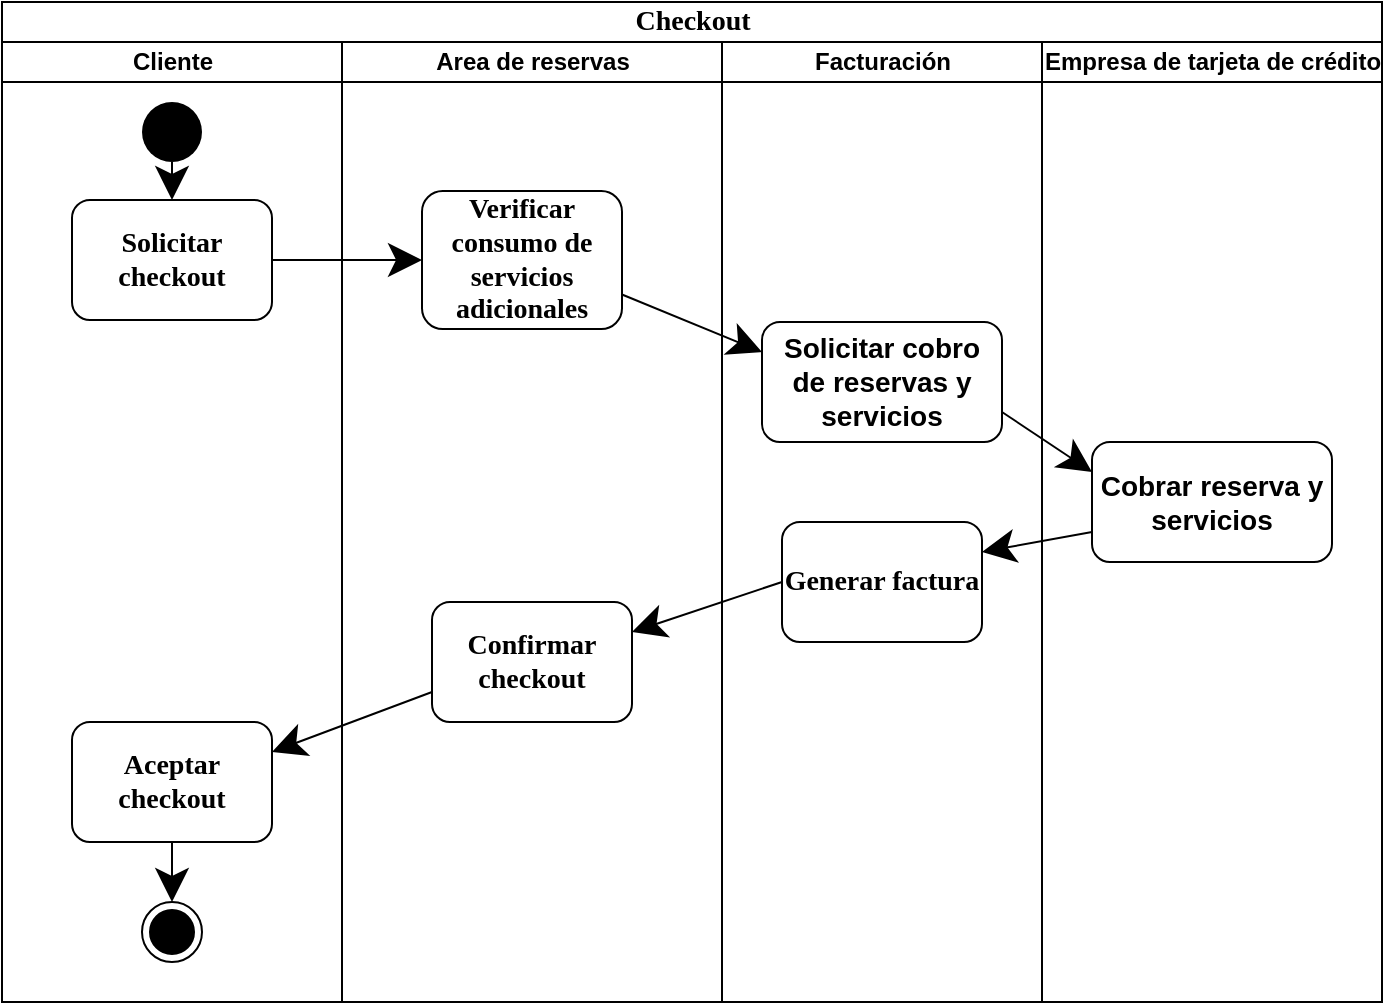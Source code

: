 <mxfile version="15.4.3" type="device"><diagram id="U4vW8UDAicuZt0DrqwQ2" name="Page-1"><mxGraphModel dx="1038" dy="547" grid="1" gridSize="10" guides="1" tooltips="1" connect="1" arrows="1" fold="1" page="1" pageScale="1" pageWidth="850" pageHeight="1100" math="0" shadow="0"><root><mxCell id="0"/><mxCell id="1" parent="0"/><mxCell id="iO6W7mfAsE4J1EPlLGaQ-1" value="&lt;font style=&quot;font-size: 14px&quot;&gt;Checkout&lt;/font&gt;" style="swimlane;html=1;childLayout=stackLayout;startSize=20;rounded=0;shadow=0;labelBackgroundColor=none;strokeWidth=1;fontFamily=Verdana;fontSize=8;align=center;" vertex="1" parent="1"><mxGeometry x="70" y="40" width="690" height="500" as="geometry"/></mxCell><mxCell id="iO6W7mfAsE4J1EPlLGaQ-2" value="Cliente" style="swimlane;html=1;startSize=20;" vertex="1" parent="iO6W7mfAsE4J1EPlLGaQ-1"><mxGeometry y="20" width="170" height="480" as="geometry"/></mxCell><mxCell id="iO6W7mfAsE4J1EPlLGaQ-3" value="Solicitar checkout" style="rounded=1;whiteSpace=wrap;html=1;shadow=0;labelBackgroundColor=none;strokeWidth=1;fontFamily=Verdana;fontSize=14;align=center;fontStyle=1" vertex="1" parent="iO6W7mfAsE4J1EPlLGaQ-2"><mxGeometry x="35" y="79" width="100" height="60" as="geometry"/></mxCell><mxCell id="iO6W7mfAsE4J1EPlLGaQ-4" value="" style="ellipse;fillColor=#000000;strokeColor=none;hachureGap=4;pointerEvents=0;" vertex="1" parent="iO6W7mfAsE4J1EPlLGaQ-2"><mxGeometry x="70" y="30" width="30" height="30" as="geometry"/></mxCell><mxCell id="iO6W7mfAsE4J1EPlLGaQ-5" value="" style="endArrow=classic;html=1;startSize=14;endSize=14;sourcePerimeterSpacing=8;targetPerimeterSpacing=8;exitX=0.5;exitY=1;exitDx=0;exitDy=0;entryX=0.5;entryY=0;entryDx=0;entryDy=0;" edge="1" parent="iO6W7mfAsE4J1EPlLGaQ-2" source="iO6W7mfAsE4J1EPlLGaQ-4" target="iO6W7mfAsE4J1EPlLGaQ-3"><mxGeometry width="50" height="50" relative="1" as="geometry"><mxPoint x="-5" y="74" as="sourcePoint"/><mxPoint x="315" y="184" as="targetPoint"/></mxGeometry></mxCell><mxCell id="iO6W7mfAsE4J1EPlLGaQ-12" value="Aceptar checkout" style="rounded=1;whiteSpace=wrap;html=1;shadow=0;labelBackgroundColor=none;strokeWidth=1;fontFamily=Verdana;fontSize=14;align=center;fontStyle=1" vertex="1" parent="iO6W7mfAsE4J1EPlLGaQ-2"><mxGeometry x="35" y="340" width="100" height="60" as="geometry"/></mxCell><mxCell id="iO6W7mfAsE4J1EPlLGaQ-13" value="" style="ellipse;html=1;shape=endState;fillColor=#000000;strokeColor=#000000;hachureGap=4;pointerEvents=0;" vertex="1" parent="iO6W7mfAsE4J1EPlLGaQ-2"><mxGeometry x="70" y="430" width="30" height="30" as="geometry"/></mxCell><mxCell id="iO6W7mfAsE4J1EPlLGaQ-14" value="" style="endArrow=classic;html=1;startSize=14;endSize=14;sourcePerimeterSpacing=8;targetPerimeterSpacing=8;exitX=0.5;exitY=1;exitDx=0;exitDy=0;entryX=0.5;entryY=0;entryDx=0;entryDy=0;" edge="1" parent="iO6W7mfAsE4J1EPlLGaQ-2" source="iO6W7mfAsE4J1EPlLGaQ-12" target="iO6W7mfAsE4J1EPlLGaQ-13"><mxGeometry width="50" height="50" relative="1" as="geometry"><mxPoint x="240" y="354" as="sourcePoint"/><mxPoint x="235" y="384" as="targetPoint"/></mxGeometry></mxCell><mxCell id="iO6W7mfAsE4J1EPlLGaQ-16" value="Area de reservas" style="swimlane;html=1;startSize=20;" vertex="1" parent="iO6W7mfAsE4J1EPlLGaQ-1"><mxGeometry x="170" y="20" width="190" height="480" as="geometry"/></mxCell><mxCell id="iO6W7mfAsE4J1EPlLGaQ-17" value="Verificar consumo de servicios adicionales" style="rounded=1;whiteSpace=wrap;html=1;shadow=0;labelBackgroundColor=none;strokeWidth=1;fontFamily=Verdana;fontSize=14;align=center;fontStyle=1" vertex="1" parent="iO6W7mfAsE4J1EPlLGaQ-16"><mxGeometry x="40" y="74.5" width="100" height="69" as="geometry"/></mxCell><mxCell id="iO6W7mfAsE4J1EPlLGaQ-36" value="Confirmar checkout" style="rounded=1;whiteSpace=wrap;html=1;shadow=0;labelBackgroundColor=none;strokeWidth=1;fontFamily=Verdana;fontSize=14;align=center;fontStyle=1" vertex="1" parent="iO6W7mfAsE4J1EPlLGaQ-16"><mxGeometry x="45" y="280" width="100" height="60" as="geometry"/></mxCell><mxCell id="iO6W7mfAsE4J1EPlLGaQ-39" value="Facturación" style="swimlane;html=1;startSize=20;" vertex="1" parent="iO6W7mfAsE4J1EPlLGaQ-1"><mxGeometry x="360" y="20" width="160" height="480" as="geometry"/></mxCell><mxCell id="iO6W7mfAsE4J1EPlLGaQ-40" value="Solicitar cobro de reservas y servicios" style="rounded=1;whiteSpace=wrap;html=1;hachureGap=4;pointerEvents=0;fontStyle=1;fontSize=14;" vertex="1" parent="iO6W7mfAsE4J1EPlLGaQ-39"><mxGeometry x="20" y="140" width="120" height="60" as="geometry"/></mxCell><mxCell id="iO6W7mfAsE4J1EPlLGaQ-41" value="Generar factura" style="rounded=1;whiteSpace=wrap;html=1;shadow=0;labelBackgroundColor=none;strokeWidth=1;fontFamily=Verdana;fontSize=14;align=center;fontStyle=1" vertex="1" parent="iO6W7mfAsE4J1EPlLGaQ-39"><mxGeometry x="30" y="240" width="100" height="60" as="geometry"/></mxCell><mxCell id="iO6W7mfAsE4J1EPlLGaQ-43" value="Empresa de tarjeta de crédito" style="swimlane;html=1;startSize=20;" vertex="1" parent="iO6W7mfAsE4J1EPlLGaQ-1"><mxGeometry x="520" y="20" width="170" height="480" as="geometry"/></mxCell><mxCell id="iO6W7mfAsE4J1EPlLGaQ-44" value="Cobrar reserva y servicios" style="rounded=1;whiteSpace=wrap;html=1;hachureGap=4;pointerEvents=0;fontStyle=1;fontSize=14;" vertex="1" parent="iO6W7mfAsE4J1EPlLGaQ-43"><mxGeometry x="25" y="200" width="120" height="60" as="geometry"/></mxCell><mxCell id="iO6W7mfAsE4J1EPlLGaQ-46" value="" style="endArrow=classic;html=1;startSize=14;endSize=14;sourcePerimeterSpacing=8;targetPerimeterSpacing=8;entryX=0;entryY=0.25;entryDx=0;entryDy=0;exitX=1;exitY=0.75;exitDx=0;exitDy=0;" edge="1" parent="iO6W7mfAsE4J1EPlLGaQ-1" source="iO6W7mfAsE4J1EPlLGaQ-40" target="iO6W7mfAsE4J1EPlLGaQ-44"><mxGeometry width="50" height="50" relative="1" as="geometry"><mxPoint x="600" y="869" as="sourcePoint"/><mxPoint x="600" y="910" as="targetPoint"/></mxGeometry></mxCell><mxCell id="iO6W7mfAsE4J1EPlLGaQ-47" value="" style="endArrow=classic;html=1;startSize=14;endSize=14;sourcePerimeterSpacing=8;targetPerimeterSpacing=8;exitX=0;exitY=0.75;exitDx=0;exitDy=0;entryX=1;entryY=0.25;entryDx=0;entryDy=0;" edge="1" parent="iO6W7mfAsE4J1EPlLGaQ-1" source="iO6W7mfAsE4J1EPlLGaQ-44" target="iO6W7mfAsE4J1EPlLGaQ-41"><mxGeometry width="50" height="50" relative="1" as="geometry"><mxPoint x="550" y="879" as="sourcePoint"/><mxPoint x="510" y="859" as="targetPoint"/></mxGeometry></mxCell><mxCell id="iO6W7mfAsE4J1EPlLGaQ-49" value="" style="endArrow=classic;html=1;startSize=14;endSize=14;sourcePerimeterSpacing=8;targetPerimeterSpacing=8;exitX=0;exitY=0.5;exitDx=0;exitDy=0;entryX=1;entryY=0.25;entryDx=0;entryDy=0;" edge="1" parent="iO6W7mfAsE4J1EPlLGaQ-1" source="iO6W7mfAsE4J1EPlLGaQ-41" target="iO6W7mfAsE4J1EPlLGaQ-36"><mxGeometry width="50" height="50" relative="1" as="geometry"><mxPoint x="700" y="665" as="sourcePoint"/><mxPoint x="650" y="705" as="targetPoint"/></mxGeometry></mxCell><mxCell id="iO6W7mfAsE4J1EPlLGaQ-51" value="" style="endArrow=classic;html=1;startSize=14;endSize=14;sourcePerimeterSpacing=8;targetPerimeterSpacing=8;exitX=1;exitY=0.5;exitDx=0;exitDy=0;entryX=0;entryY=0.5;entryDx=0;entryDy=0;" edge="1" parent="iO6W7mfAsE4J1EPlLGaQ-1" source="iO6W7mfAsE4J1EPlLGaQ-3" target="iO6W7mfAsE4J1EPlLGaQ-17"><mxGeometry width="50" height="50" relative="1" as="geometry"><mxPoint x="270" y="173.5" as="sourcePoint"/><mxPoint x="305" y="210" as="targetPoint"/></mxGeometry></mxCell><mxCell id="iO6W7mfAsE4J1EPlLGaQ-32" value="" style="endArrow=classic;html=1;startSize=14;endSize=14;sourcePerimeterSpacing=8;targetPerimeterSpacing=8;exitX=1;exitY=0.75;exitDx=0;exitDy=0;entryX=0;entryY=0.25;entryDx=0;entryDy=0;" edge="1" parent="iO6W7mfAsE4J1EPlLGaQ-1" source="iO6W7mfAsE4J1EPlLGaQ-17" target="iO6W7mfAsE4J1EPlLGaQ-40"><mxGeometry width="50" height="50" relative="1" as="geometry"><mxPoint x="190" y="214" as="sourcePoint"/><mxPoint x="295" y="200" as="targetPoint"/></mxGeometry></mxCell><mxCell id="iO6W7mfAsE4J1EPlLGaQ-37" value="" style="endArrow=classic;html=1;startSize=14;endSize=14;sourcePerimeterSpacing=8;targetPerimeterSpacing=8;exitX=0;exitY=0.75;exitDx=0;exitDy=0;entryX=1;entryY=0.25;entryDx=0;entryDy=0;" edge="1" parent="iO6W7mfAsE4J1EPlLGaQ-1" source="iO6W7mfAsE4J1EPlLGaQ-36" target="iO6W7mfAsE4J1EPlLGaQ-12"><mxGeometry width="50" height="50" relative="1" as="geometry"><mxPoint x="80" y="840" as="sourcePoint"/><mxPoint x="265" y="390" as="targetPoint"/></mxGeometry></mxCell></root></mxGraphModel></diagram></mxfile>